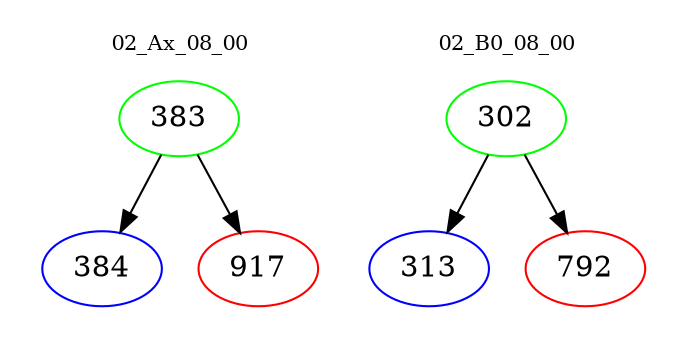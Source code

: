 digraph{
subgraph cluster_0 {
color = white
label = "02_Ax_08_00";
fontsize=10;
T0_383 [label="383", color="green"]
T0_383 -> T0_384 [color="black"]
T0_384 [label="384", color="blue"]
T0_383 -> T0_917 [color="black"]
T0_917 [label="917", color="red"]
}
subgraph cluster_1 {
color = white
label = "02_B0_08_00";
fontsize=10;
T1_302 [label="302", color="green"]
T1_302 -> T1_313 [color="black"]
T1_313 [label="313", color="blue"]
T1_302 -> T1_792 [color="black"]
T1_792 [label="792", color="red"]
}
}
